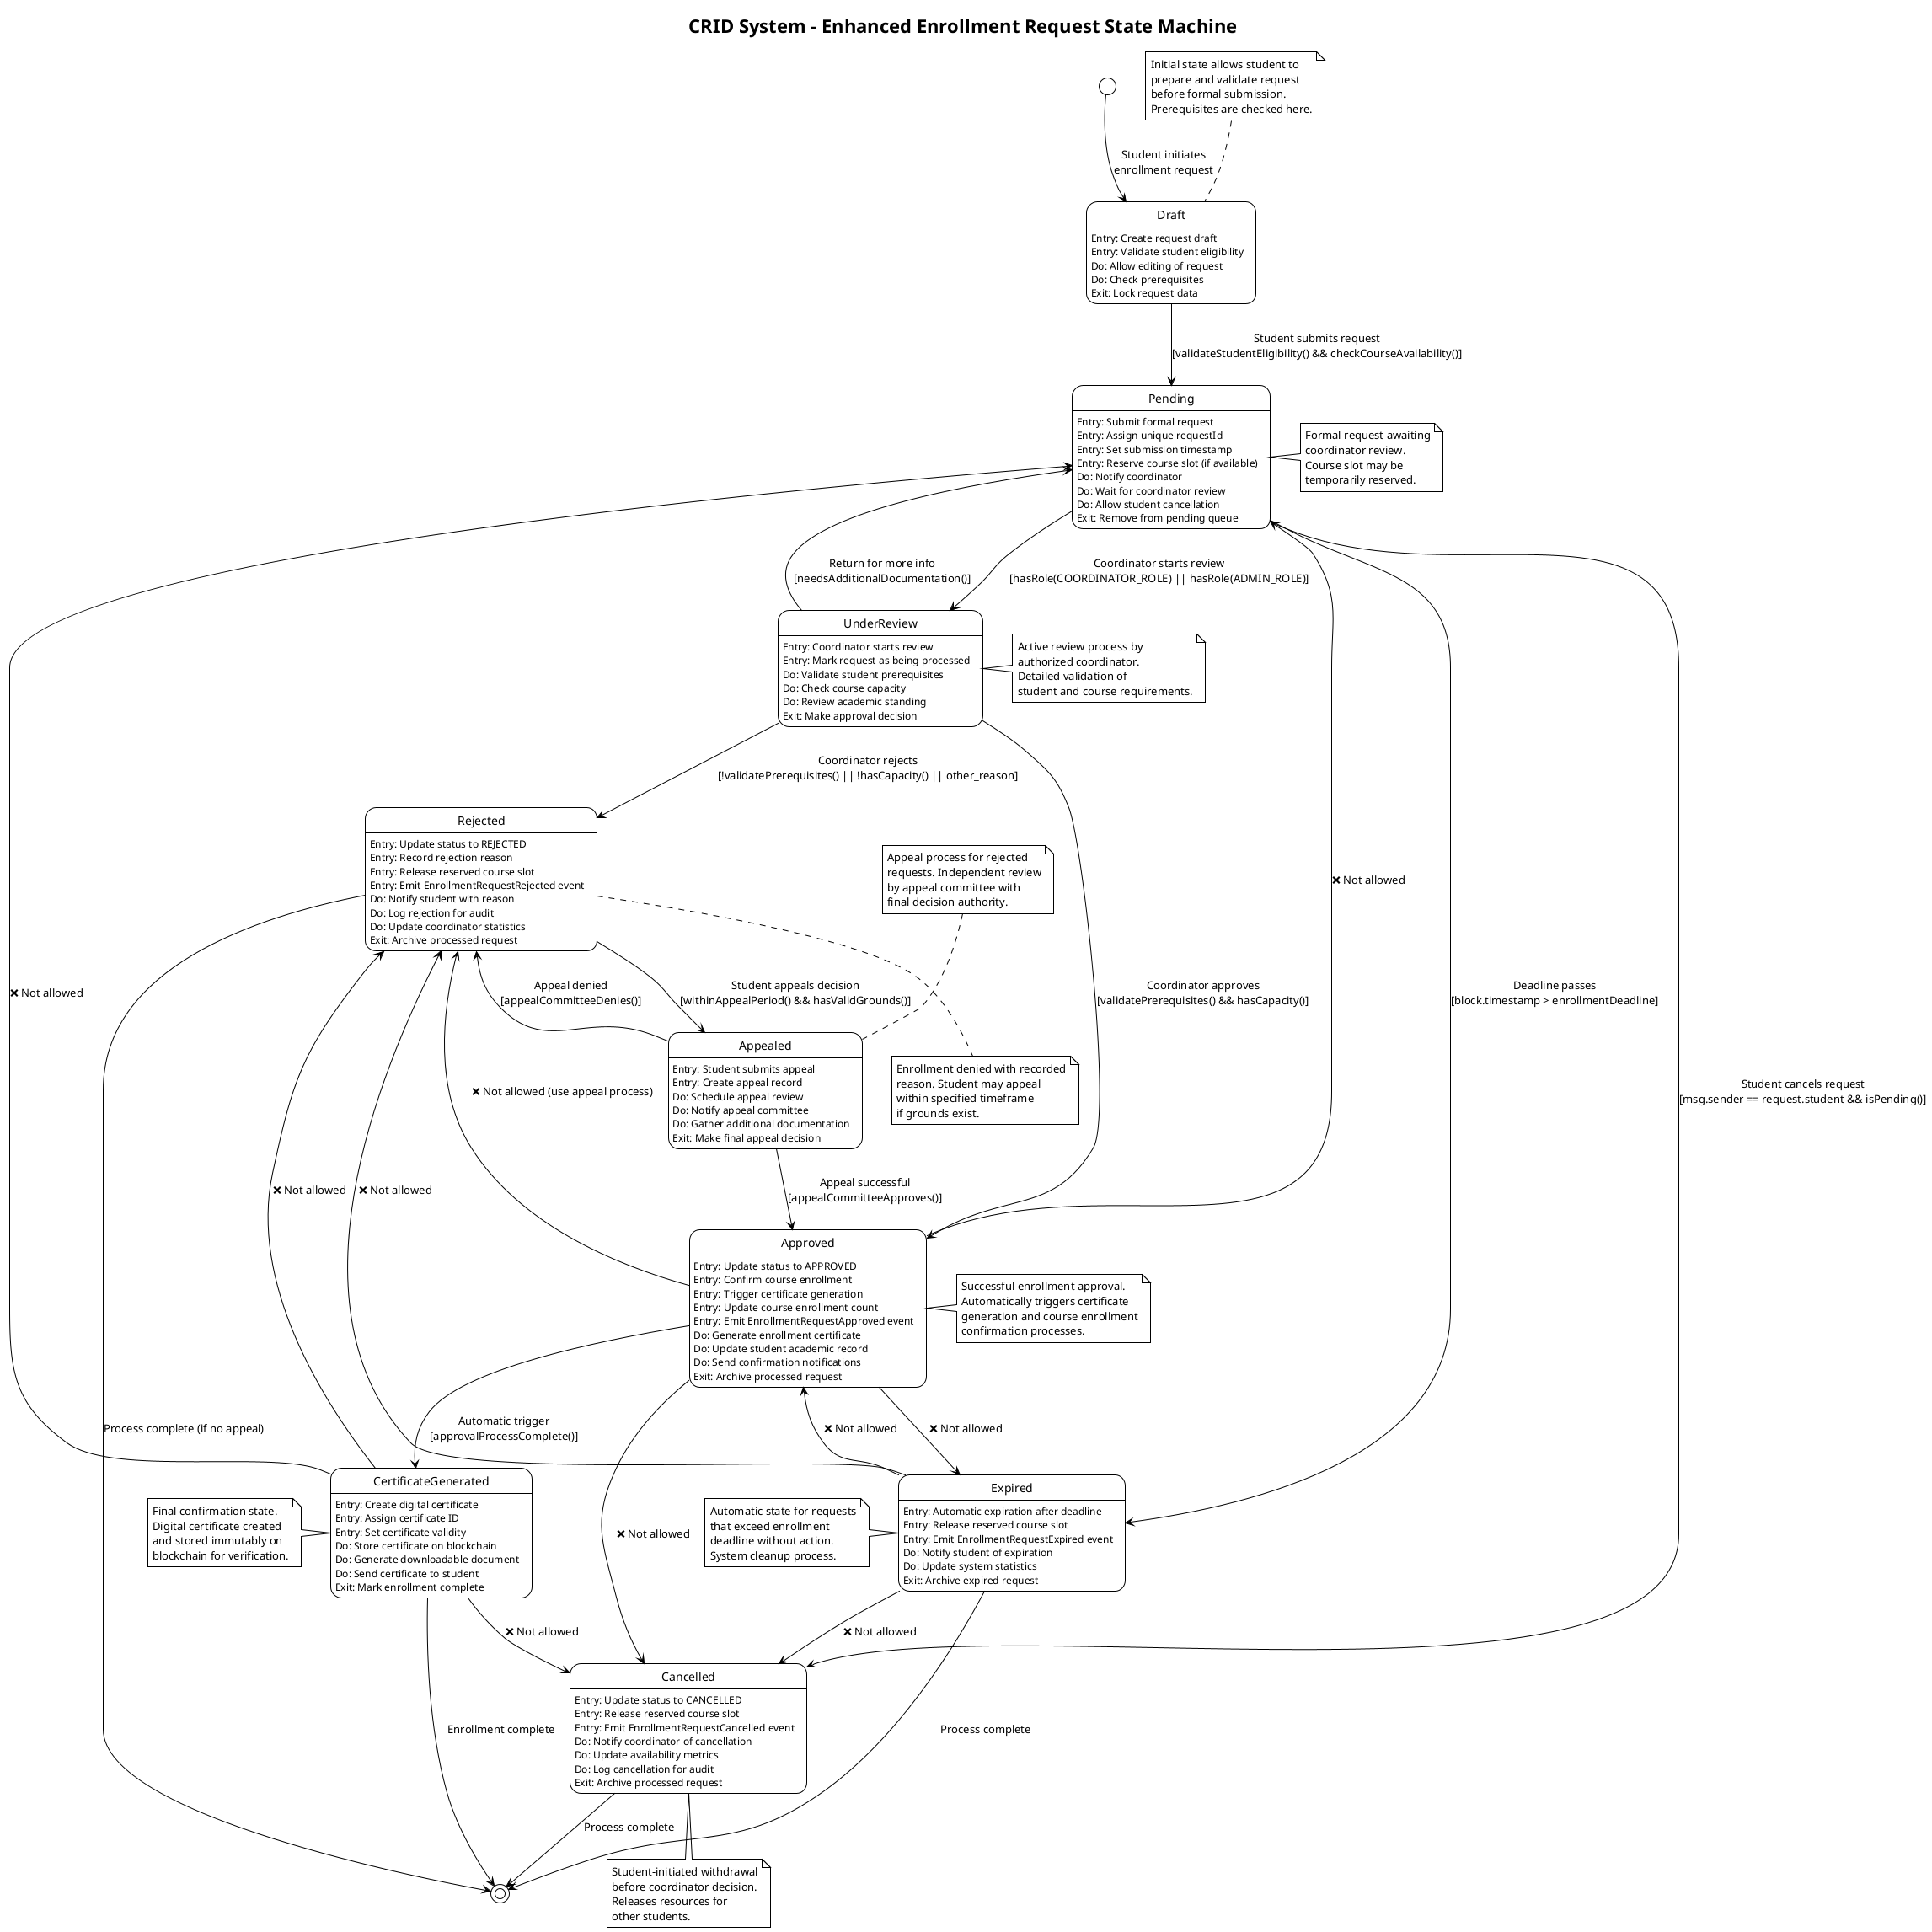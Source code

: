 @startuml StateDiagram
!theme plain

title CRID System - Enhanced Enrollment Request State Machine

[*] --> Draft : Student initiates\nenrollment request

state Draft {
    Draft : Entry: Create request draft
    Draft : Entry: Validate student eligibility
    Draft : Do: Allow editing of request
    Draft : Do: Check prerequisites
    Draft : Exit: Lock request data
}

state Pending {
    Pending : Entry: Submit formal request
    Pending : Entry: Assign unique requestId
    Pending : Entry: Set submission timestamp
    Pending : Entry: Reserve course slot (if available)
    Pending : Do: Notify coordinator
    Pending : Do: Wait for coordinator review
    Pending : Do: Allow student cancellation
    Pending : Exit: Remove from pending queue
}

state UnderReview {
    UnderReview : Entry: Coordinator starts review
    UnderReview : Entry: Mark request as being processed
    UnderReview : Do: Validate student prerequisites
    UnderReview : Do: Check course capacity
    UnderReview : Do: Review academic standing
    UnderReview : Exit: Make approval decision
}

state Approved {
    Approved : Entry: Update status to APPROVED
    Approved : Entry: Confirm course enrollment
    Approved : Entry: Trigger certificate generation
    Approved : Entry: Update course enrollment count
    Approved : Entry: Emit EnrollmentRequestApproved event
    Approved : Do: Generate enrollment certificate
    Approved : Do: Update student academic record
    Approved : Do: Send confirmation notifications
    Approved : Exit: Archive processed request
}

state Rejected {
    Rejected : Entry: Update status to REJECTED
    Rejected : Entry: Record rejection reason
    Rejected : Entry: Release reserved course slot
    Rejected : Entry: Emit EnrollmentRequestRejected event
    Rejected : Do: Notify student with reason
    Rejected : Do: Log rejection for audit
    Rejected : Do: Update coordinator statistics
    Rejected : Exit: Archive processed request
}

state Cancelled {
    Cancelled : Entry: Update status to CANCELLED
    Cancelled : Entry: Release reserved course slot
    Cancelled : Entry: Emit EnrollmentRequestCancelled event
    Cancelled : Do: Notify coordinator of cancellation
    Cancelled : Do: Update availability metrics
    Cancelled : Do: Log cancellation for audit
    Cancelled : Exit: Archive processed request
}

state Expired {
    Expired : Entry: Automatic expiration after deadline
    Expired : Entry: Release reserved course slot
    Expired : Entry: Emit EnrollmentRequestExpired event
    Expired : Do: Notify student of expiration
    Expired : Do: Update system statistics
    Expired : Exit: Archive expired request
}

state CertificateGenerated {
    CertificateGenerated : Entry: Create digital certificate
    CertificateGenerated : Entry: Assign certificate ID
    CertificateGenerated : Entry: Set certificate validity
    CertificateGenerated : Do: Store certificate on blockchain
    CertificateGenerated : Do: Generate downloadable document
    CertificateGenerated : Do: Send certificate to student
    CertificateGenerated : Exit: Mark enrollment complete
}

state Appealed {
    Appealed : Entry: Student submits appeal
    Appealed : Entry: Create appeal record
    Appealed : Do: Schedule appeal review
    Appealed : Do: Notify appeal committee
    Appealed : Do: Gather additional documentation
    Appealed : Exit: Make final appeal decision
}

' Primary state transitions
Draft --> Pending : Student submits request\n[validateStudentEligibility() && checkCourseAvailability()]

Pending --> UnderReview : Coordinator starts review\n[hasRole(COORDINATOR_ROLE) || hasRole(ADMIN_ROLE)]
Pending --> Cancelled : Student cancels request\n[msg.sender == request.student && isPending()]
Pending --> Expired : Deadline passes\n[block.timestamp > enrollmentDeadline]

UnderReview --> Approved : Coordinator approves\n[validatePrerequisites() && hasCapacity()]
UnderReview --> Rejected : Coordinator rejects\n[!validatePrerequisites() || !hasCapacity() || other_reason]
UnderReview --> Pending : Return for more info\n[needsAdditionalDocumentation()]

Approved --> CertificateGenerated : Automatic trigger\n[approvalProcessComplete()]

Rejected --> Appealed : Student appeals decision\n[withinAppealPeriod() && hasValidGrounds()]

Appealed --> Approved : Appeal successful\n[appealCommitteeApproves()]
Appealed --> Rejected : Appeal denied\n[appealCommitteeDenies()]

' Terminal states
CertificateGenerated --> [*] : Enrollment complete
Rejected --> [*] : Process complete (if no appeal)
Cancelled --> [*] : Process complete
Expired --> [*] : Process complete

' Invalid transitions (prevented by smart contract)
Approved --> Pending : ❌ Not allowed
Approved --> Rejected : ❌ Not allowed (use appeal process)
Approved --> Cancelled : ❌ Not allowed
Approved --> Expired : ❌ Not allowed

CertificateGenerated --> Pending : ❌ Not allowed
CertificateGenerated --> Rejected : ❌ Not allowed
CertificateGenerated --> Cancelled : ❌ Not allowed

Expired --> Approved : ❌ Not allowed
Expired --> Rejected : ❌ Not allowed
Expired --> Cancelled : ❌ Not allowed

' State guards and conditions
note top of Draft
    Initial state allows student to
    prepare and validate request
    before formal submission.
    Prerequisites are checked here.
end note

note right of Pending
    Formal request awaiting
    coordinator review.
    Course slot may be
    temporarily reserved.
end note

note right of UnderReview
    Active review process by
    authorized coordinator.
    Detailed validation of
    student and course requirements.
end note

note right of Approved
    Successful enrollment approval.
    Automatically triggers certificate
    generation and course enrollment
    confirmation processes.
end note

note bottom of Rejected
    Enrollment denied with recorded
    reason. Student may appeal
    within specified timeframe
    if grounds exist.
end note

note bottom of Cancelled
    Student-initiated withdrawal
    before coordinator decision.
    Releases resources for
    other students.
end note

note left of Expired
    Automatic state for requests
    that exceed enrollment
    deadline without action.
    System cleanup process.
end note

note left of CertificateGenerated
    Final confirmation state.
    Digital certificate created
    and stored immutably on
    blockchain for verification.
end note

note top of Appealed
    Appeal process for rejected
    requests. Independent review
    by appeal committee with
    final decision authority.
end note

@enduml
